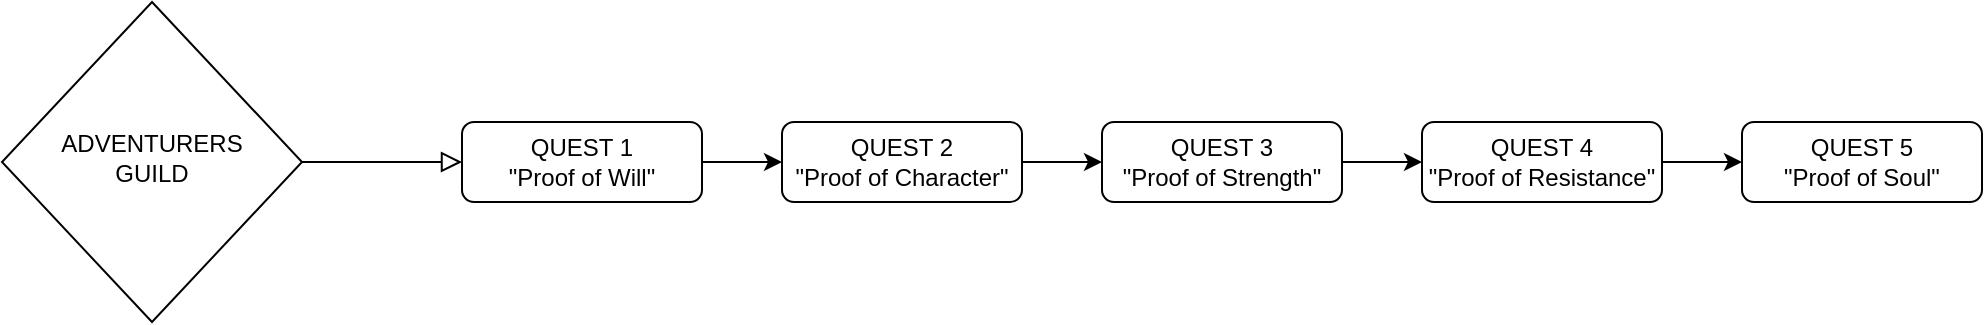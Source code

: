 <mxfile version="21.6.8" type="github">
  <diagram id="C5RBs43oDa-KdzZeNtuy" name="Page-1">
    <mxGraphModel dx="1434" dy="750" grid="1" gridSize="10" guides="1" tooltips="1" connect="1" arrows="1" fold="1" page="1" pageScale="1" pageWidth="827" pageHeight="1169" math="0" shadow="0">
      <root>
        <mxCell id="WIyWlLk6GJQsqaUBKTNV-0" />
        <mxCell id="WIyWlLk6GJQsqaUBKTNV-1" parent="WIyWlLk6GJQsqaUBKTNV-0" />
        <mxCell id="WIyWlLk6GJQsqaUBKTNV-9" value="" style="edgeStyle=orthogonalEdgeStyle;rounded=0;html=1;jettySize=auto;orthogonalLoop=1;fontSize=11;endArrow=block;endFill=0;endSize=8;strokeWidth=1;shadow=0;labelBackgroundColor=none;" parent="WIyWlLk6GJQsqaUBKTNV-1" source="WIyWlLk6GJQsqaUBKTNV-10" target="WIyWlLk6GJQsqaUBKTNV-12" edge="1">
          <mxGeometry y="10" relative="1" as="geometry">
            <mxPoint as="offset" />
          </mxGeometry>
        </mxCell>
        <mxCell id="WIyWlLk6GJQsqaUBKTNV-10" value="ADVENTURERS&lt;br&gt;GUILD" style="rhombus;whiteSpace=wrap;html=1;shadow=0;fontFamily=Helvetica;fontSize=12;align=center;strokeWidth=1;spacing=6;spacingTop=-4;" parent="WIyWlLk6GJQsqaUBKTNV-1" vertex="1">
          <mxGeometry x="110" y="250" width="150" height="160" as="geometry" />
        </mxCell>
        <mxCell id="n0Xk7p-m6nkpyJJ_CMm4-1" value="" style="edgeStyle=orthogonalEdgeStyle;rounded=0;orthogonalLoop=1;jettySize=auto;html=1;" edge="1" parent="WIyWlLk6GJQsqaUBKTNV-1" source="WIyWlLk6GJQsqaUBKTNV-12" target="n0Xk7p-m6nkpyJJ_CMm4-0">
          <mxGeometry relative="1" as="geometry" />
        </mxCell>
        <mxCell id="WIyWlLk6GJQsqaUBKTNV-12" value="QUEST 1&lt;br&gt;&quot;Proof of Will&quot;" style="rounded=1;whiteSpace=wrap;html=1;fontSize=12;glass=0;strokeWidth=1;shadow=0;" parent="WIyWlLk6GJQsqaUBKTNV-1" vertex="1">
          <mxGeometry x="340" y="310" width="120" height="40" as="geometry" />
        </mxCell>
        <mxCell id="n0Xk7p-m6nkpyJJ_CMm4-3" value="" style="edgeStyle=orthogonalEdgeStyle;rounded=0;orthogonalLoop=1;jettySize=auto;html=1;" edge="1" parent="WIyWlLk6GJQsqaUBKTNV-1" source="n0Xk7p-m6nkpyJJ_CMm4-0" target="n0Xk7p-m6nkpyJJ_CMm4-2">
          <mxGeometry relative="1" as="geometry" />
        </mxCell>
        <mxCell id="n0Xk7p-m6nkpyJJ_CMm4-0" value="QUEST 2&lt;br&gt;&quot;Proof of Character&quot;" style="rounded=1;whiteSpace=wrap;html=1;fontSize=12;glass=0;strokeWidth=1;shadow=0;" vertex="1" parent="WIyWlLk6GJQsqaUBKTNV-1">
          <mxGeometry x="500" y="310" width="120" height="40" as="geometry" />
        </mxCell>
        <mxCell id="n0Xk7p-m6nkpyJJ_CMm4-5" value="" style="edgeStyle=orthogonalEdgeStyle;rounded=0;orthogonalLoop=1;jettySize=auto;html=1;" edge="1" parent="WIyWlLk6GJQsqaUBKTNV-1" source="n0Xk7p-m6nkpyJJ_CMm4-2" target="n0Xk7p-m6nkpyJJ_CMm4-4">
          <mxGeometry relative="1" as="geometry" />
        </mxCell>
        <mxCell id="n0Xk7p-m6nkpyJJ_CMm4-2" value="QUEST 3&lt;br&gt;&quot;Proof of Strength&quot;" style="rounded=1;whiteSpace=wrap;html=1;fontSize=12;glass=0;strokeWidth=1;shadow=0;" vertex="1" parent="WIyWlLk6GJQsqaUBKTNV-1">
          <mxGeometry x="660" y="310" width="120" height="40" as="geometry" />
        </mxCell>
        <mxCell id="n0Xk7p-m6nkpyJJ_CMm4-7" value="" style="edgeStyle=orthogonalEdgeStyle;rounded=0;orthogonalLoop=1;jettySize=auto;html=1;" edge="1" parent="WIyWlLk6GJQsqaUBKTNV-1" source="n0Xk7p-m6nkpyJJ_CMm4-4" target="n0Xk7p-m6nkpyJJ_CMm4-6">
          <mxGeometry relative="1" as="geometry" />
        </mxCell>
        <mxCell id="n0Xk7p-m6nkpyJJ_CMm4-4" value="QUEST 4&lt;br&gt;&quot;Proof of Resistance&quot;" style="rounded=1;whiteSpace=wrap;html=1;fontSize=12;glass=0;strokeWidth=1;shadow=0;" vertex="1" parent="WIyWlLk6GJQsqaUBKTNV-1">
          <mxGeometry x="820" y="310" width="120" height="40" as="geometry" />
        </mxCell>
        <mxCell id="n0Xk7p-m6nkpyJJ_CMm4-6" value="QUEST 5&lt;br&gt;&quot;Proof of Soul&quot;" style="rounded=1;whiteSpace=wrap;html=1;fontSize=12;glass=0;strokeWidth=1;shadow=0;" vertex="1" parent="WIyWlLk6GJQsqaUBKTNV-1">
          <mxGeometry x="980" y="310" width="120" height="40" as="geometry" />
        </mxCell>
      </root>
    </mxGraphModel>
  </diagram>
</mxfile>
